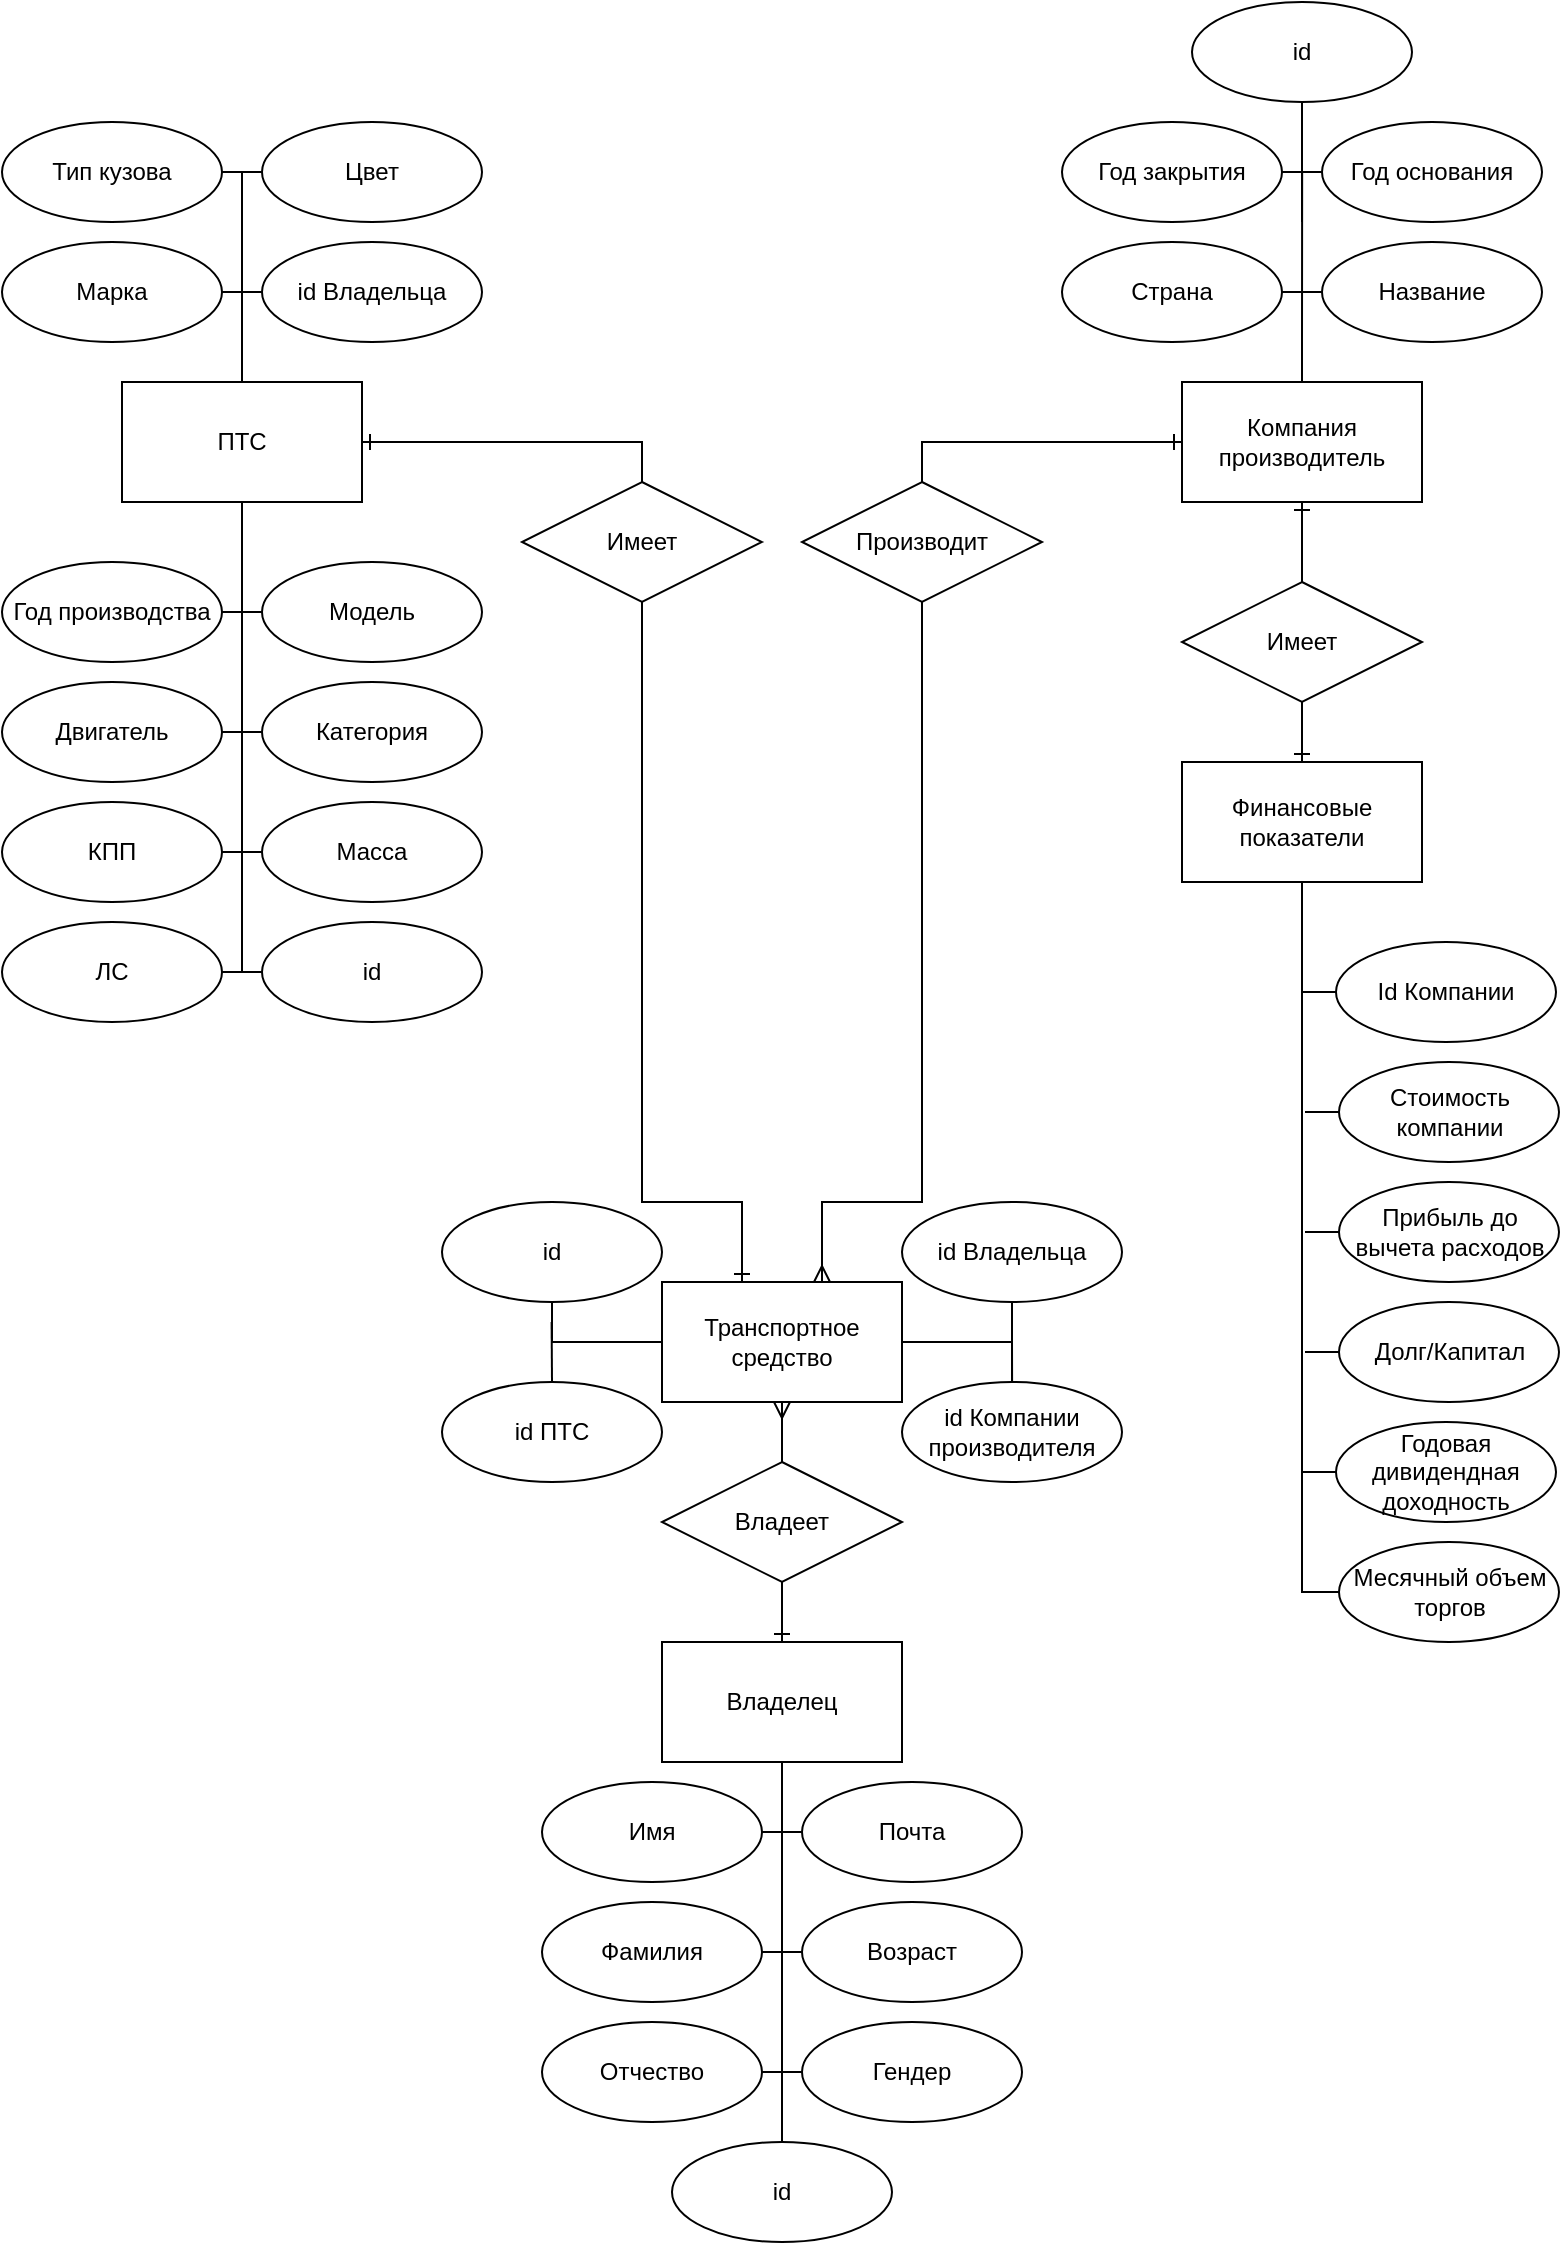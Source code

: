 <mxfile version="20.3.0" type="device"><diagram id="h3z00yoRRr0OQ9LXYyoe" name="Страница 1"><mxGraphModel dx="1455" dy="2284" grid="1" gridSize="10" guides="1" tooltips="1" connect="1" arrows="1" fold="1" page="1" pageScale="1" pageWidth="827" pageHeight="1169" math="0" shadow="0"><root><mxCell id="0"/><mxCell id="1" parent="0"/><mxCell id="FLB_1ZSzrpq6iOMhPEBp-23" style="edgeStyle=orthogonalEdgeStyle;rounded=0;orthogonalLoop=1;jettySize=auto;html=1;endArrow=none;endFill=0;" parent="1" source="2V40PSswlUL1oEawKNtC-1" edge="1"><mxGeometry relative="1" as="geometry"><mxPoint x="280" y="465" as="targetPoint"/></mxGeometry></mxCell><mxCell id="2V40PSswlUL1oEawKNtC-1" value="id" style="ellipse;whiteSpace=wrap;html=1;" parent="1" vertex="1"><mxGeometry x="290" y="440" width="110" height="50" as="geometry"/></mxCell><mxCell id="2V40PSswlUL1oEawKNtC-2" value="Марка" style="ellipse;whiteSpace=wrap;html=1;" parent="1" vertex="1"><mxGeometry x="160" y="100" width="110" height="50" as="geometry"/></mxCell><mxCell id="2V40PSswlUL1oEawKNtC-3" value="Модель" style="ellipse;whiteSpace=wrap;html=1;" parent="1" vertex="1"><mxGeometry x="290" y="260" width="110" height="50" as="geometry"/></mxCell><mxCell id="2V40PSswlUL1oEawKNtC-4" value="Год производства" style="ellipse;whiteSpace=wrap;html=1;" parent="1" vertex="1"><mxGeometry x="160" y="260" width="110" height="50" as="geometry"/></mxCell><mxCell id="FLB_1ZSzrpq6iOMhPEBp-24" style="edgeStyle=orthogonalEdgeStyle;rounded=0;orthogonalLoop=1;jettySize=auto;html=1;exitX=1;exitY=0.5;exitDx=0;exitDy=0;entryX=0.5;entryY=0;entryDx=0;entryDy=0;endArrow=none;endFill=0;" parent="1" source="2V40PSswlUL1oEawKNtC-5" target="2V40PSswlUL1oEawKNtC-6" edge="1"><mxGeometry relative="1" as="geometry"><Array as="points"><mxPoint x="280" y="65"/></Array></mxGeometry></mxCell><mxCell id="2V40PSswlUL1oEawKNtC-5" value="Тип кузова" style="ellipse;whiteSpace=wrap;html=1;" parent="1" vertex="1"><mxGeometry x="160" y="40" width="110" height="50" as="geometry"/></mxCell><mxCell id="_nNMoYVEs_nE_4yO0COb-8" style="edgeStyle=orthogonalEdgeStyle;rounded=0;orthogonalLoop=1;jettySize=auto;html=1;exitX=1;exitY=0.5;exitDx=0;exitDy=0;entryX=0.5;entryY=0;entryDx=0;entryDy=0;endArrow=none;endFill=0;startArrow=ERone;startFill=0;" parent="1" source="2V40PSswlUL1oEawKNtC-6" target="2V40PSswlUL1oEawKNtC-50" edge="1"><mxGeometry relative="1" as="geometry"/></mxCell><mxCell id="2V40PSswlUL1oEawKNtC-6" value="ПТС" style="rounded=0;whiteSpace=wrap;html=1;" parent="1" vertex="1"><mxGeometry x="220" y="170" width="120" height="60" as="geometry"/></mxCell><mxCell id="FLB_1ZSzrpq6iOMhPEBp-3" style="edgeStyle=orthogonalEdgeStyle;rounded=0;orthogonalLoop=1;jettySize=auto;html=1;exitX=0.5;exitY=1;exitDx=0;exitDy=0;entryX=0.5;entryY=0;entryDx=0;entryDy=0;endArrow=none;endFill=0;startArrow=ERone;startFill=0;" parent="1" source="2V40PSswlUL1oEawKNtC-13" target="FLB_1ZSzrpq6iOMhPEBp-2" edge="1"><mxGeometry relative="1" as="geometry"/></mxCell><mxCell id="FLB_1ZSzrpq6iOMhPEBp-41" style="edgeStyle=orthogonalEdgeStyle;rounded=0;orthogonalLoop=1;jettySize=auto;html=1;exitX=0.5;exitY=0;exitDx=0;exitDy=0;endArrow=none;endFill=0;" parent="1" edge="1"><mxGeometry relative="1" as="geometry"><mxPoint x="810.077" y="65" as="targetPoint"/><mxPoint x="810" y="175" as="sourcePoint"/><Array as="points"><mxPoint x="810" y="150"/><mxPoint x="810" y="150"/></Array></mxGeometry></mxCell><mxCell id="2V40PSswlUL1oEawKNtC-13" value="Компания&lt;br&gt;производитель" style="rounded=0;whiteSpace=wrap;html=1;" parent="1" vertex="1"><mxGeometry x="750" y="170" width="120" height="60" as="geometry"/></mxCell><mxCell id="FLB_1ZSzrpq6iOMhPEBp-26" style="edgeStyle=orthogonalEdgeStyle;rounded=0;orthogonalLoop=1;jettySize=auto;html=1;exitX=0;exitY=0.5;exitDx=0;exitDy=0;entryX=1;entryY=0.5;entryDx=0;entryDy=0;endArrow=none;endFill=0;" parent="1" source="2V40PSswlUL1oEawKNtC-28" target="2V40PSswlUL1oEawKNtC-2" edge="1"><mxGeometry relative="1" as="geometry"/></mxCell><mxCell id="2V40PSswlUL1oEawKNtC-28" value="id Владельца" style="ellipse;whiteSpace=wrap;html=1;" parent="1" vertex="1"><mxGeometry x="290" y="100" width="110" height="50" as="geometry"/></mxCell><mxCell id="2V40PSswlUL1oEawKNtC-29" value="Категория" style="ellipse;whiteSpace=wrap;html=1;" parent="1" vertex="1"><mxGeometry x="290" y="320" width="110" height="50" as="geometry"/></mxCell><mxCell id="FLB_1ZSzrpq6iOMhPEBp-25" style="edgeStyle=orthogonalEdgeStyle;rounded=0;orthogonalLoop=1;jettySize=auto;html=1;exitX=0;exitY=0.5;exitDx=0;exitDy=0;endArrow=none;endFill=0;" parent="1" source="2V40PSswlUL1oEawKNtC-30" edge="1"><mxGeometry relative="1" as="geometry"><mxPoint x="280.0" y="64.945" as="targetPoint"/></mxGeometry></mxCell><mxCell id="2V40PSswlUL1oEawKNtC-30" value="Цвет" style="ellipse;whiteSpace=wrap;html=1;" parent="1" vertex="1"><mxGeometry x="290" y="40" width="110" height="50" as="geometry"/></mxCell><mxCell id="FLB_1ZSzrpq6iOMhPEBp-31" style="edgeStyle=orthogonalEdgeStyle;rounded=0;orthogonalLoop=1;jettySize=auto;html=1;exitX=0.5;exitY=1;exitDx=0;exitDy=0;entryX=0.5;entryY=0;entryDx=0;entryDy=0;endArrow=none;endFill=0;" parent="1" source="2V40PSswlUL1oEawKNtC-31" target="2V40PSswlUL1oEawKNtC-38" edge="1"><mxGeometry relative="1" as="geometry"/></mxCell><mxCell id="2V40PSswlUL1oEawKNtC-31" value="Владелец" style="rounded=0;whiteSpace=wrap;html=1;" parent="1" vertex="1"><mxGeometry x="490" y="800" width="120" height="60" as="geometry"/></mxCell><mxCell id="FLB_1ZSzrpq6iOMhPEBp-34" style="edgeStyle=orthogonalEdgeStyle;rounded=0;orthogonalLoop=1;jettySize=auto;html=1;exitX=1;exitY=0.5;exitDx=0;exitDy=0;entryX=0;entryY=0.5;entryDx=0;entryDy=0;endArrow=none;endFill=0;" parent="1" source="2V40PSswlUL1oEawKNtC-32" target="2V40PSswlUL1oEawKNtC-36" edge="1"><mxGeometry relative="1" as="geometry"/></mxCell><mxCell id="2V40PSswlUL1oEawKNtC-32" value="Имя" style="ellipse;whiteSpace=wrap;html=1;" parent="1" vertex="1"><mxGeometry x="430" y="870" width="110" height="50" as="geometry"/></mxCell><mxCell id="FLB_1ZSzrpq6iOMhPEBp-32" style="edgeStyle=orthogonalEdgeStyle;rounded=0;orthogonalLoop=1;jettySize=auto;html=1;exitX=1;exitY=0.5;exitDx=0;exitDy=0;endArrow=none;endFill=0;" parent="1" source="2V40PSswlUL1oEawKNtC-33" target="2V40PSswlUL1oEawKNtC-35" edge="1"><mxGeometry relative="1" as="geometry"/></mxCell><mxCell id="2V40PSswlUL1oEawKNtC-33" value="Отчество" style="ellipse;whiteSpace=wrap;html=1;" parent="1" vertex="1"><mxGeometry x="430" y="990" width="110" height="50" as="geometry"/></mxCell><mxCell id="FLB_1ZSzrpq6iOMhPEBp-33" style="edgeStyle=orthogonalEdgeStyle;rounded=0;orthogonalLoop=1;jettySize=auto;html=1;exitX=1;exitY=0.5;exitDx=0;exitDy=0;entryX=0;entryY=0.5;entryDx=0;entryDy=0;endArrow=none;endFill=0;" parent="1" source="2V40PSswlUL1oEawKNtC-34" target="2V40PSswlUL1oEawKNtC-37" edge="1"><mxGeometry relative="1" as="geometry"/></mxCell><mxCell id="2V40PSswlUL1oEawKNtC-34" value="Фамилия" style="ellipse;whiteSpace=wrap;html=1;" parent="1" vertex="1"><mxGeometry x="430" y="930" width="110" height="50" as="geometry"/></mxCell><mxCell id="2V40PSswlUL1oEawKNtC-35" value="Гендер&lt;span style=&quot;color: rgba(0, 0, 0, 0); font-family: monospace; font-size: 0px; text-align: start;&quot;&gt;%3CmxGraphModel%3E%3Croot%3E%3CmxCell%20id%3D%220%22%2F%3E%3CmxCell%20id%3D%221%22%20parent%3D%220%22%2F%3E%3CmxCell%20id%3D%222%22%20value%3D%22%D0%9E%D1%82%D1%87%D0%B5%D1%81%D1%82%D0%B2%D0%BE%22%20style%3D%22ellipse%3BwhiteSpace%3Dwrap%3Bhtml%3D1%3B%22%20vertex%3D%221%22%20parent%3D%221%22%3E%3CmxGeometry%20x%3D%22370%22%20y%3D%22520%22%20width%3D%22120%22%20height%3D%2280%22%20as%3D%22geometry%22%2F%3E%3C%2FmxCell%3E%3C%2Froot%3E%3C%2FmxGraphModel%3E&lt;/span&gt;&lt;span style=&quot;color: rgba(0, 0, 0, 0); font-family: monospace; font-size: 0px; text-align: start;&quot;&gt;%3CmxGraphModel%3E%3Croot%3E%3CmxCell%20id%3D%220%22%2F%3E%3CmxCell%20id%3D%221%22%20parent%3D%220%22%2F%3E%3CmxCell%20id%3D%222%22%20value%3D%22%D0%9E%D1%82%D1%87%D0%B5%D1%81%D1%82%D0%B2%D0%BE%22%20style%3D%22ellipse%3BwhiteSpace%3Dwrap%3Bhtml%3D1%3B%22%20vertex%3D%221%22%20parent%3D%221%22%3E%3CmxGeometry%20x%3D%22370%22%20y%3D%22520%22%20width%3D%22120%22%20height%3D%2280%22%20as%3D%22geometry%22%2F%3E%3C%2FmxCell%3E%3C%2Froot%3E%3C%2FmxGraphModel%3E&lt;/span&gt;" style="ellipse;whiteSpace=wrap;html=1;" parent="1" vertex="1"><mxGeometry x="560" y="990" width="110" height="50" as="geometry"/></mxCell><mxCell id="2V40PSswlUL1oEawKNtC-36" value="Почта" style="ellipse;whiteSpace=wrap;html=1;" parent="1" vertex="1"><mxGeometry x="560" y="870" width="110" height="50" as="geometry"/></mxCell><mxCell id="2V40PSswlUL1oEawKNtC-37" value="Возраст" style="ellipse;whiteSpace=wrap;html=1;" parent="1" vertex="1"><mxGeometry x="560" y="930" width="110" height="50" as="geometry"/></mxCell><mxCell id="2V40PSswlUL1oEawKNtC-38" value="id" style="ellipse;whiteSpace=wrap;html=1;" parent="1" vertex="1"><mxGeometry x="495" y="1050" width="110" height="50" as="geometry"/></mxCell><mxCell id="2V40PSswlUL1oEawKNtC-47" style="edgeStyle=orthogonalEdgeStyle;rounded=0;orthogonalLoop=1;jettySize=auto;html=1;exitX=0.5;exitY=1;exitDx=0;exitDy=0;entryX=0.5;entryY=0;entryDx=0;entryDy=0;endArrow=none;endFill=0;startArrow=ERmany;startFill=0;" parent="1" source="2V40PSswlUL1oEawKNtC-39" target="2V40PSswlUL1oEawKNtC-45" edge="1"><mxGeometry relative="1" as="geometry"/></mxCell><mxCell id="FLB_1ZSzrpq6iOMhPEBp-27" style="edgeStyle=orthogonalEdgeStyle;rounded=0;orthogonalLoop=1;jettySize=auto;html=1;exitX=1;exitY=0.5;exitDx=0;exitDy=0;entryX=0.5;entryY=0;entryDx=0;entryDy=0;endArrow=none;endFill=0;" parent="1" source="2V40PSswlUL1oEawKNtC-39" target="2V40PSswlUL1oEawKNtC-42" edge="1"><mxGeometry relative="1" as="geometry"/></mxCell><mxCell id="FLB_1ZSzrpq6iOMhPEBp-29" style="edgeStyle=orthogonalEdgeStyle;rounded=0;orthogonalLoop=1;jettySize=auto;html=1;exitX=0;exitY=0.5;exitDx=0;exitDy=0;entryX=0.5;entryY=1;entryDx=0;entryDy=0;endArrow=none;endFill=0;" parent="1" source="2V40PSswlUL1oEawKNtC-39" target="2V40PSswlUL1oEawKNtC-41" edge="1"><mxGeometry relative="1" as="geometry"/></mxCell><mxCell id="2V40PSswlUL1oEawKNtC-39" value="Транспортное средство" style="rounded=0;whiteSpace=wrap;html=1;" parent="1" vertex="1"><mxGeometry x="490" y="620" width="120" height="60" as="geometry"/></mxCell><mxCell id="FLB_1ZSzrpq6iOMhPEBp-28" style="edgeStyle=orthogonalEdgeStyle;rounded=0;orthogonalLoop=1;jettySize=auto;html=1;exitX=0.5;exitY=1;exitDx=0;exitDy=0;endArrow=none;endFill=0;" parent="1" source="2V40PSswlUL1oEawKNtC-40" edge="1"><mxGeometry relative="1" as="geometry"><mxPoint x="665.049" y="670" as="targetPoint"/></mxGeometry></mxCell><mxCell id="2V40PSswlUL1oEawKNtC-40" value="id Владельца" style="ellipse;whiteSpace=wrap;html=1;" parent="1" vertex="1"><mxGeometry x="610" y="580" width="110" height="50" as="geometry"/></mxCell><mxCell id="2V40PSswlUL1oEawKNtC-41" value="id" style="ellipse;whiteSpace=wrap;html=1;" parent="1" vertex="1"><mxGeometry x="380" y="580" width="110" height="50" as="geometry"/></mxCell><mxCell id="2V40PSswlUL1oEawKNtC-42" value="id Компании производителя" style="ellipse;whiteSpace=wrap;html=1;" parent="1" vertex="1"><mxGeometry x="610" y="670" width="110" height="50" as="geometry"/></mxCell><mxCell id="2V40PSswlUL1oEawKNtC-43" value="Двигатель" style="ellipse;whiteSpace=wrap;html=1;" parent="1" vertex="1"><mxGeometry x="160" y="320" width="110" height="50" as="geometry"/></mxCell><mxCell id="2V40PSswlUL1oEawKNtC-44" value="ЛС" style="ellipse;whiteSpace=wrap;html=1;" parent="1" vertex="1"><mxGeometry x="160" y="440" width="110" height="50" as="geometry"/></mxCell><mxCell id="2V40PSswlUL1oEawKNtC-46" style="edgeStyle=orthogonalEdgeStyle;rounded=0;orthogonalLoop=1;jettySize=auto;html=1;exitX=0.5;exitY=1;exitDx=0;exitDy=0;entryX=0.5;entryY=0;entryDx=0;entryDy=0;endArrow=ERone;endFill=0;" parent="1" source="2V40PSswlUL1oEawKNtC-45" target="2V40PSswlUL1oEawKNtC-31" edge="1"><mxGeometry relative="1" as="geometry"/></mxCell><mxCell id="2V40PSswlUL1oEawKNtC-45" value="Владеет" style="rhombus;whiteSpace=wrap;html=1;" parent="1" vertex="1"><mxGeometry x="490" y="710" width="120" height="60" as="geometry"/></mxCell><mxCell id="FLB_1ZSzrpq6iOMhPEBp-30" style="edgeStyle=orthogonalEdgeStyle;rounded=0;orthogonalLoop=1;jettySize=auto;html=1;exitX=0.5;exitY=0;exitDx=0;exitDy=0;endArrow=none;endFill=0;" parent="1" source="2V40PSswlUL1oEawKNtC-48" edge="1"><mxGeometry relative="1" as="geometry"><mxPoint x="434.805" y="640" as="targetPoint"/></mxGeometry></mxCell><mxCell id="2V40PSswlUL1oEawKNtC-48" value="id ПТС" style="ellipse;whiteSpace=wrap;html=1;" parent="1" vertex="1"><mxGeometry x="380" y="670" width="110" height="50" as="geometry"/></mxCell><mxCell id="2V40PSswlUL1oEawKNtC-53" style="edgeStyle=orthogonalEdgeStyle;rounded=0;orthogonalLoop=1;jettySize=auto;html=1;exitX=0.5;exitY=1;exitDx=0;exitDy=0;endArrow=ERone;endFill=0;" parent="1" source="2V40PSswlUL1oEawKNtC-50" edge="1"><mxGeometry relative="1" as="geometry"><mxPoint x="530" y="620" as="targetPoint"/><Array as="points"><mxPoint x="480" y="580"/><mxPoint x="530" y="580"/><mxPoint x="530" y="620"/></Array></mxGeometry></mxCell><mxCell id="2V40PSswlUL1oEawKNtC-50" value="Имеет" style="rhombus;whiteSpace=wrap;html=1;" parent="1" vertex="1"><mxGeometry x="420" y="220" width="120" height="60" as="geometry"/></mxCell><mxCell id="2V40PSswlUL1oEawKNtC-55" style="edgeStyle=orthogonalEdgeStyle;rounded=0;orthogonalLoop=1;jettySize=auto;html=1;exitX=0.5;exitY=0;exitDx=0;exitDy=0;entryX=0;entryY=0.5;entryDx=0;entryDy=0;endArrow=ERone;endFill=0;" parent="1" source="2V40PSswlUL1oEawKNtC-54" target="2V40PSswlUL1oEawKNtC-13" edge="1"><mxGeometry relative="1" as="geometry"/></mxCell><mxCell id="2V40PSswlUL1oEawKNtC-57" style="edgeStyle=orthogonalEdgeStyle;rounded=0;orthogonalLoop=1;jettySize=auto;html=1;exitX=0.5;exitY=1;exitDx=0;exitDy=0;endArrow=ERmany;endFill=0;" parent="1" source="2V40PSswlUL1oEawKNtC-54" edge="1"><mxGeometry relative="1" as="geometry"><mxPoint x="570" y="620" as="targetPoint"/><Array as="points"><mxPoint x="620" y="580"/><mxPoint x="570" y="580"/><mxPoint x="570" y="620"/></Array></mxGeometry></mxCell><mxCell id="2V40PSswlUL1oEawKNtC-54" value="Производит" style="rhombus;whiteSpace=wrap;html=1;" parent="1" vertex="1"><mxGeometry x="560" y="220" width="120" height="60" as="geometry"/></mxCell><mxCell id="FLB_1ZSzrpq6iOMhPEBp-42" style="edgeStyle=orthogonalEdgeStyle;rounded=0;orthogonalLoop=1;jettySize=auto;html=1;exitX=0.5;exitY=1;exitDx=0;exitDy=0;entryX=0;entryY=0.5;entryDx=0;entryDy=0;endArrow=none;endFill=0;" parent="1" source="FLB_1ZSzrpq6iOMhPEBp-1" target="FLB_1ZSzrpq6iOMhPEBp-10" edge="1"><mxGeometry relative="1" as="geometry"><Array as="points"><mxPoint x="810" y="775"/></Array></mxGeometry></mxCell><mxCell id="FLB_1ZSzrpq6iOMhPEBp-1" value="Финансовые показатели" style="rounded=0;whiteSpace=wrap;html=1;" parent="1" vertex="1"><mxGeometry x="750" y="360" width="120" height="60" as="geometry"/></mxCell><mxCell id="FLB_1ZSzrpq6iOMhPEBp-4" style="edgeStyle=orthogonalEdgeStyle;rounded=0;orthogonalLoop=1;jettySize=auto;html=1;exitX=0.5;exitY=1;exitDx=0;exitDy=0;entryX=0.5;entryY=0;entryDx=0;entryDy=0;endArrow=ERone;endFill=0;" parent="1" source="FLB_1ZSzrpq6iOMhPEBp-2" target="FLB_1ZSzrpq6iOMhPEBp-1" edge="1"><mxGeometry relative="1" as="geometry"/></mxCell><mxCell id="FLB_1ZSzrpq6iOMhPEBp-2" value="Имеет" style="rhombus;whiteSpace=wrap;html=1;" parent="1" vertex="1"><mxGeometry x="750" y="270" width="120" height="60" as="geometry"/></mxCell><mxCell id="FLB_1ZSzrpq6iOMhPEBp-47" style="edgeStyle=orthogonalEdgeStyle;rounded=0;orthogonalLoop=1;jettySize=auto;html=1;exitX=0;exitY=0.5;exitDx=0;exitDy=0;endArrow=none;endFill=0;" parent="1" source="FLB_1ZSzrpq6iOMhPEBp-5" edge="1"><mxGeometry relative="1" as="geometry"><mxPoint x="811.5" y="595" as="targetPoint"/></mxGeometry></mxCell><mxCell id="FLB_1ZSzrpq6iOMhPEBp-5" value="Прибыль до вычета расходов" style="ellipse;whiteSpace=wrap;html=1;" parent="1" vertex="1"><mxGeometry x="828.5" y="570" width="110" height="50" as="geometry"/></mxCell><mxCell id="FLB_1ZSzrpq6iOMhPEBp-48" style="edgeStyle=orthogonalEdgeStyle;rounded=0;orthogonalLoop=1;jettySize=auto;html=1;exitX=0;exitY=0.5;exitDx=0;exitDy=0;endArrow=none;endFill=0;" parent="1" source="FLB_1ZSzrpq6iOMhPEBp-6" edge="1"><mxGeometry relative="1" as="geometry"><mxPoint x="811.5" y="535" as="targetPoint"/></mxGeometry></mxCell><mxCell id="FLB_1ZSzrpq6iOMhPEBp-6" value="Стоимость компании" style="ellipse;whiteSpace=wrap;html=1;" parent="1" vertex="1"><mxGeometry x="828.5" y="510" width="110" height="50" as="geometry"/></mxCell><mxCell id="FLB_1ZSzrpq6iOMhPEBp-46" style="edgeStyle=orthogonalEdgeStyle;rounded=0;orthogonalLoop=1;jettySize=auto;html=1;exitX=0;exitY=0.5;exitDx=0;exitDy=0;endArrow=none;endFill=0;" parent="1" source="FLB_1ZSzrpq6iOMhPEBp-7" edge="1"><mxGeometry relative="1" as="geometry"><mxPoint x="811.5" y="655" as="targetPoint"/></mxGeometry></mxCell><mxCell id="FLB_1ZSzrpq6iOMhPEBp-7" value="Долг/Капитал" style="ellipse;whiteSpace=wrap;html=1;" parent="1" vertex="1"><mxGeometry x="828.5" y="630" width="110" height="50" as="geometry"/></mxCell><mxCell id="_nNMoYVEs_nE_4yO0COb-5" style="edgeStyle=orthogonalEdgeStyle;rounded=0;orthogonalLoop=1;jettySize=auto;html=1;exitX=0;exitY=0.5;exitDx=0;exitDy=0;endArrow=none;endFill=0;" parent="1" source="FLB_1ZSzrpq6iOMhPEBp-9" edge="1"><mxGeometry relative="1" as="geometry"><mxPoint x="810" y="715.016" as="targetPoint"/></mxGeometry></mxCell><mxCell id="FLB_1ZSzrpq6iOMhPEBp-9" value="Годовая дивидендная доходность" style="ellipse;whiteSpace=wrap;html=1;" parent="1" vertex="1"><mxGeometry x="827" y="690" width="110" height="50" as="geometry"/></mxCell><mxCell id="FLB_1ZSzrpq6iOMhPEBp-10" value="Месячный объем торгов" style="ellipse;whiteSpace=wrap;html=1;" parent="1" vertex="1"><mxGeometry x="828.5" y="750" width="110" height="50" as="geometry"/></mxCell><mxCell id="FLB_1ZSzrpq6iOMhPEBp-12" value="Масса" style="ellipse;whiteSpace=wrap;html=1;" parent="1" vertex="1"><mxGeometry x="290" y="380" width="110" height="50" as="geometry"/></mxCell><mxCell id="FLB_1ZSzrpq6iOMhPEBp-13" value="КПП" style="ellipse;whiteSpace=wrap;html=1;" parent="1" vertex="1"><mxGeometry x="160" y="380" width="110" height="50" as="geometry"/></mxCell><mxCell id="FLB_1ZSzrpq6iOMhPEBp-15" value="" style="endArrow=none;html=1;rounded=0;entryX=0.5;entryY=1;entryDx=0;entryDy=0;exitX=0;exitY=0.5;exitDx=0;exitDy=0;" parent="1" source="2V40PSswlUL1oEawKNtC-1" target="2V40PSswlUL1oEawKNtC-6" edge="1"><mxGeometry width="50" height="50" relative="1" as="geometry"><mxPoint x="280" y="440" as="sourcePoint"/><mxPoint x="330" y="250" as="targetPoint"/><Array as="points"><mxPoint x="280" y="465"/></Array></mxGeometry></mxCell><mxCell id="FLB_1ZSzrpq6iOMhPEBp-17" value="" style="endArrow=none;html=1;rounded=0;entryX=1;entryY=0.5;entryDx=0;entryDy=0;exitX=0;exitY=0.5;exitDx=0;exitDy=0;" parent="1" source="2V40PSswlUL1oEawKNtC-3" target="2V40PSswlUL1oEawKNtC-4" edge="1"><mxGeometry width="50" height="50" relative="1" as="geometry"><mxPoint x="90" y="380" as="sourcePoint"/><mxPoint x="140" y="330" as="targetPoint"/></mxGeometry></mxCell><mxCell id="FLB_1ZSzrpq6iOMhPEBp-20" value="" style="endArrow=none;html=1;rounded=0;entryX=1;entryY=0.5;entryDx=0;entryDy=0;exitX=0;exitY=0.5;exitDx=0;exitDy=0;" parent="1" source="2V40PSswlUL1oEawKNtC-29" target="2V40PSswlUL1oEawKNtC-43" edge="1"><mxGeometry width="50" height="50" relative="1" as="geometry"><mxPoint x="310" y="305" as="sourcePoint"/><mxPoint x="290" y="305" as="targetPoint"/></mxGeometry></mxCell><mxCell id="FLB_1ZSzrpq6iOMhPEBp-21" value="" style="endArrow=none;html=1;rounded=0;entryX=1;entryY=0.5;entryDx=0;entryDy=0;exitX=0;exitY=0.5;exitDx=0;exitDy=0;" parent="1" source="FLB_1ZSzrpq6iOMhPEBp-12" target="FLB_1ZSzrpq6iOMhPEBp-13" edge="1"><mxGeometry width="50" height="50" relative="1" as="geometry"><mxPoint x="300" y="355" as="sourcePoint"/><mxPoint x="280" y="355" as="targetPoint"/></mxGeometry></mxCell><mxCell id="FLB_1ZSzrpq6iOMhPEBp-22" value="" style="endArrow=none;html=1;rounded=0;entryX=1;entryY=0.5;entryDx=0;entryDy=0;exitX=0;exitY=0.5;exitDx=0;exitDy=0;" parent="1" source="2V40PSswlUL1oEawKNtC-1" target="2V40PSswlUL1oEawKNtC-44" edge="1"><mxGeometry width="50" height="50" relative="1" as="geometry"><mxPoint x="304" y="415" as="sourcePoint"/><mxPoint x="280" y="415" as="targetPoint"/></mxGeometry></mxCell><mxCell id="FLB_1ZSzrpq6iOMhPEBp-35" value="Страна" style="ellipse;whiteSpace=wrap;html=1;" parent="1" vertex="1"><mxGeometry x="690" y="100" width="110" height="50" as="geometry"/></mxCell><mxCell id="lwxknh8-4bWZ0eM8UwyK-1" style="edgeStyle=orthogonalEdgeStyle;rounded=0;orthogonalLoop=1;jettySize=auto;html=1;exitX=0.5;exitY=1;exitDx=0;exitDy=0;endArrow=none;endFill=0;" parent="1" source="FLB_1ZSzrpq6iOMhPEBp-36" edge="1"><mxGeometry relative="1" as="geometry"><mxPoint x="810" y="70" as="targetPoint"/></mxGeometry></mxCell><mxCell id="FLB_1ZSzrpq6iOMhPEBp-36" value="id" style="ellipse;whiteSpace=wrap;html=1;" parent="1" vertex="1"><mxGeometry x="755" y="-20" width="110" height="50" as="geometry"/></mxCell><mxCell id="FLB_1ZSzrpq6iOMhPEBp-37" style="edgeStyle=orthogonalEdgeStyle;rounded=0;orthogonalLoop=1;jettySize=auto;html=1;exitX=0;exitY=0.5;exitDx=0;exitDy=0;entryX=1;entryY=0.5;entryDx=0;entryDy=0;endArrow=none;endFill=0;" parent="1" target="FLB_1ZSzrpq6iOMhPEBp-35" edge="1"><mxGeometry relative="1" as="geometry"><mxPoint x="820" y="125" as="sourcePoint"/></mxGeometry></mxCell><mxCell id="FLB_1ZSzrpq6iOMhPEBp-40" value="Название" style="ellipse;whiteSpace=wrap;html=1;" parent="1" vertex="1"><mxGeometry x="820" y="100" width="110" height="50" as="geometry"/></mxCell><mxCell id="_nNMoYVEs_nE_4yO0COb-2" style="edgeStyle=orthogonalEdgeStyle;rounded=0;orthogonalLoop=1;jettySize=auto;html=1;exitX=0;exitY=0.5;exitDx=0;exitDy=0;endArrow=none;endFill=0;" parent="1" source="nAnJOE4CqzIvAEdemItg-1" edge="1"><mxGeometry relative="1" as="geometry"><mxPoint x="810" y="70" as="targetPoint"/><Array as="points"><mxPoint x="810" y="65"/></Array></mxGeometry></mxCell><mxCell id="_nNMoYVEs_nE_4yO0COb-1" value="Год закрытия" style="ellipse;whiteSpace=wrap;html=1;" parent="1" vertex="1"><mxGeometry x="690" y="40" width="110" height="50" as="geometry"/></mxCell><mxCell id="_nNMoYVEs_nE_4yO0COb-4" style="edgeStyle=orthogonalEdgeStyle;rounded=0;orthogonalLoop=1;jettySize=auto;html=1;exitX=0;exitY=0.5;exitDx=0;exitDy=0;endArrow=none;endFill=0;" parent="1" source="_nNMoYVEs_nE_4yO0COb-3" edge="1"><mxGeometry relative="1" as="geometry"><mxPoint x="810" y="475" as="targetPoint"/></mxGeometry></mxCell><mxCell id="_nNMoYVEs_nE_4yO0COb-3" value="Id Компании" style="ellipse;whiteSpace=wrap;html=1;" parent="1" vertex="1"><mxGeometry x="827" y="450" width="110" height="50" as="geometry"/></mxCell><mxCell id="nAnJOE4CqzIvAEdemItg-1" value="Год основания" style="ellipse;whiteSpace=wrap;html=1;" parent="1" vertex="1"><mxGeometry x="820" y="40" width="110" height="50" as="geometry"/></mxCell><mxCell id="nAnJOE4CqzIvAEdemItg-4" style="edgeStyle=orthogonalEdgeStyle;rounded=0;orthogonalLoop=1;jettySize=auto;html=1;endArrow=none;endFill=0;entryX=1;entryY=0.5;entryDx=0;entryDy=0;" parent="1" target="_nNMoYVEs_nE_4yO0COb-1" edge="1"><mxGeometry relative="1" as="geometry"><mxPoint x="810.0" y="75" as="targetPoint"/><mxPoint x="810" y="90" as="sourcePoint"/><Array as="points"><mxPoint x="810" y="75"/><mxPoint x="810" y="5"/></Array></mxGeometry></mxCell></root></mxGraphModel></diagram></mxfile>